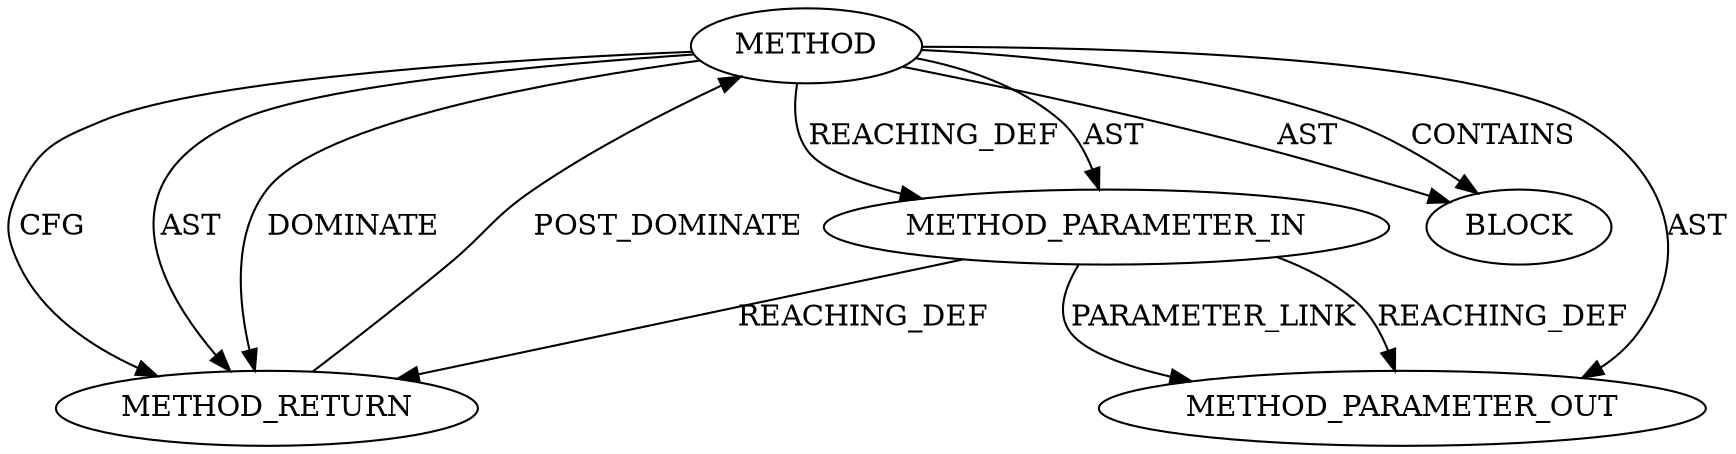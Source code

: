 digraph {
  20526 [label=METHOD AST_PARENT_TYPE="NAMESPACE_BLOCK" AST_PARENT_FULL_NAME="<global>" ORDER=0 CODE="<empty>" FULL_NAME="atomic_read" IS_EXTERNAL=true FILENAME="<empty>" SIGNATURE="" NAME="atomic_read"]
  20529 [label=METHOD_RETURN ORDER=2 CODE="RET" TYPE_FULL_NAME="ANY" EVALUATION_STRATEGY="BY_VALUE"]
  22215 [label=METHOD_PARAMETER_OUT ORDER=1 CODE="p1" IS_VARIADIC=false TYPE_FULL_NAME="ANY" EVALUATION_STRATEGY="BY_VALUE" INDEX=1 NAME="p1"]
  20527 [label=METHOD_PARAMETER_IN ORDER=1 CODE="p1" IS_VARIADIC=false TYPE_FULL_NAME="ANY" EVALUATION_STRATEGY="BY_VALUE" INDEX=1 NAME="p1"]
  20528 [label=BLOCK ORDER=1 ARGUMENT_INDEX=1 CODE="<empty>" TYPE_FULL_NAME="ANY"]
  20526 -> 20529 [label=CFG ]
  20526 -> 22215 [label=AST ]
  20529 -> 20526 [label=POST_DOMINATE ]
  20526 -> 20529 [label=AST ]
  20527 -> 20529 [label=REACHING_DEF VARIABLE="p1"]
  20526 -> 20528 [label=AST ]
  20527 -> 22215 [label=PARAMETER_LINK ]
  20526 -> 20527 [label=REACHING_DEF VARIABLE=""]
  20527 -> 22215 [label=REACHING_DEF VARIABLE="p1"]
  20526 -> 20529 [label=DOMINATE ]
  20526 -> 20528 [label=CONTAINS ]
  20526 -> 20527 [label=AST ]
}
